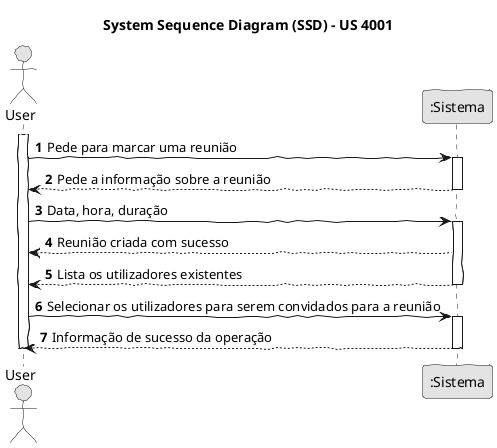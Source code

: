 @startuml
skinparam monochrome true
skinparam packageStyle rectangle
skinparam handwritten true
skinparam shadowing false

title System Sequence Diagram (SSD) - US 4001
autonumber

actor "User" as Actor
participant ":Sistema" as System

activate Actor

Actor -> System : Pede para marcar uma reunião

activate System
    System --> Actor : Pede a informação sobre a reunião
deactivate System

Actor -> System : Data, hora, duração

activate System
    System --> Actor : Reunião criada com sucesso
    System --> Actor : Lista os utilizadores existentes
deactivate System

Actor -> System : Selecionar os utilizadores para serem convidados para a reunião

activate System
    System --> Actor : Informação de sucesso da operação
deactivate System

deactivate Actor

@enduml
